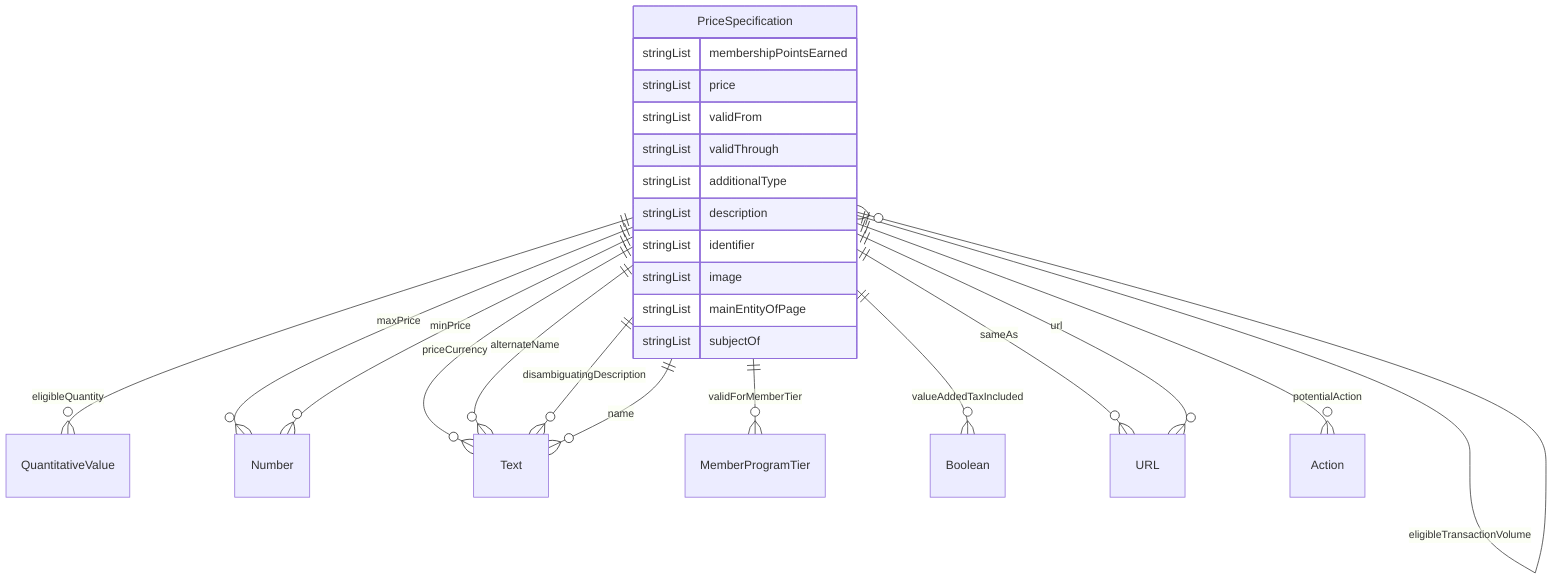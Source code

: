 erDiagram
PriceSpecification {
    stringList membershipPointsEarned  
    stringList price  
    stringList validFrom  
    stringList validThrough  
    stringList additionalType  
    stringList description  
    stringList identifier  
    stringList image  
    stringList mainEntityOfPage  
    stringList subjectOf  
}

PriceSpecification ||--}o QuantitativeValue : "eligibleQuantity"
PriceSpecification ||--}o PriceSpecification : "eligibleTransactionVolume"
PriceSpecification ||--}o Number : "maxPrice"
PriceSpecification ||--}o Number : "minPrice"
PriceSpecification ||--}o Text : "priceCurrency"
PriceSpecification ||--}o MemberProgramTier : "validForMemberTier"
PriceSpecification ||--}o Boolean : "valueAddedTaxIncluded"
PriceSpecification ||--}o Text : "alternateName"
PriceSpecification ||--}o Text : "disambiguatingDescription"
PriceSpecification ||--}o Text : "name"
PriceSpecification ||--}o URL : "sameAs"
PriceSpecification ||--}o Action : "potentialAction"
PriceSpecification ||--}o URL : "url"
